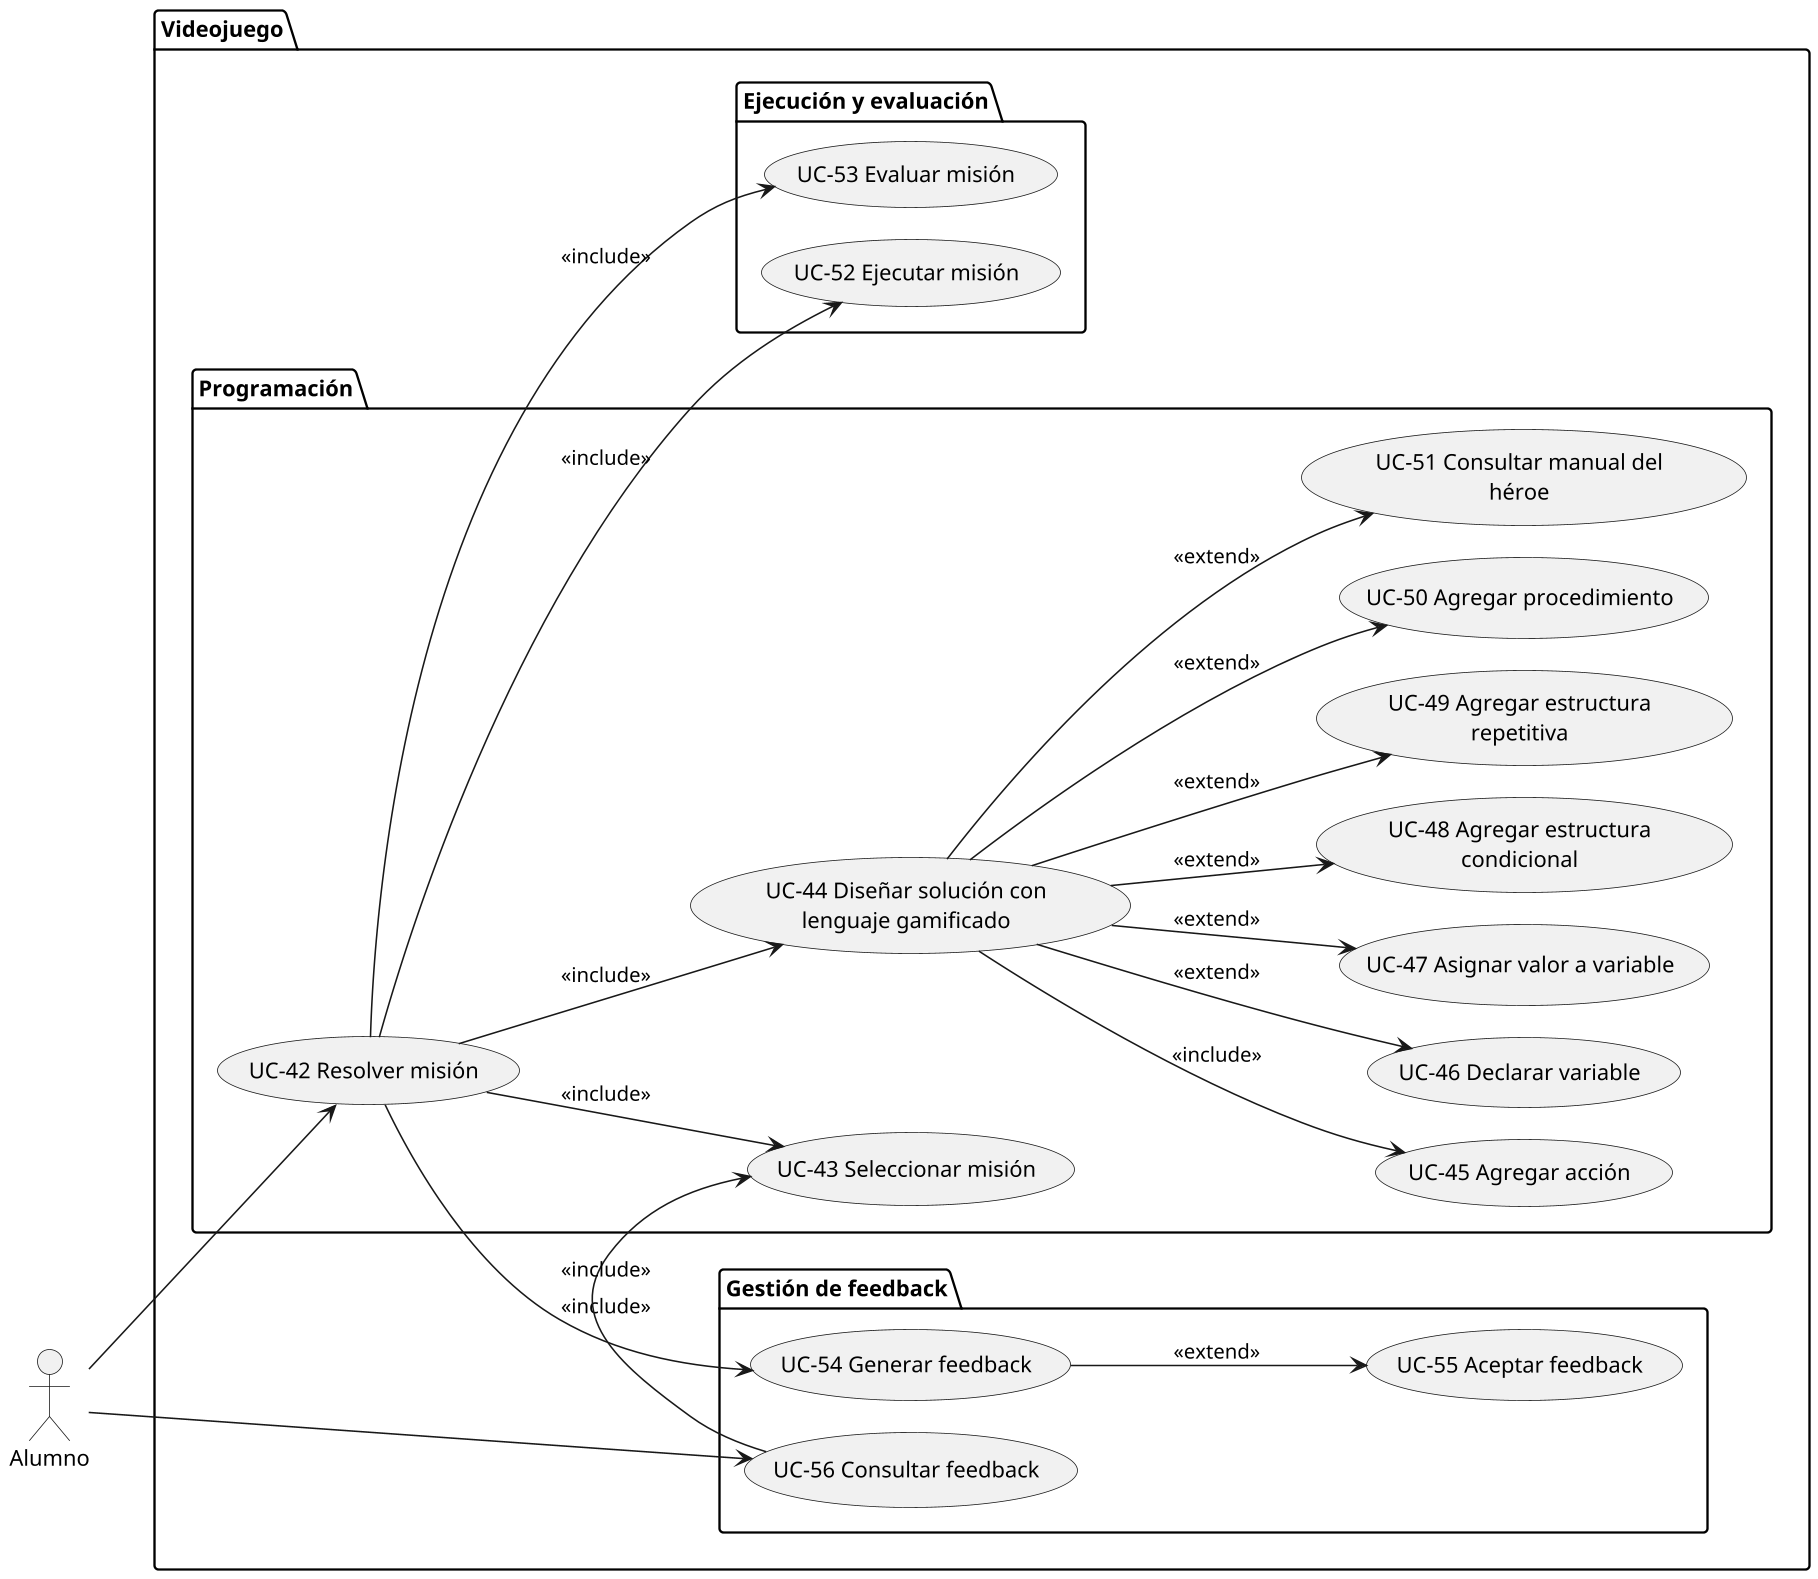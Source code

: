 @startuml SUBSISTEMA_ProgramacionEjecucionEvaluacionFeedback
left to right direction

skinparam dpi 150
skinparam usecasePadding 25
skinparam actorPadding 80
skinparam packagePadding 50
skinparam wrapWidth 200

skinparam nodesep 20
skinparam ranksep 50

actor Alumno

package "Videojuego"{
    package "Ejecución y evaluación"{
        usecase "UC-52 Ejecutar misión" as UC52
        usecase "UC-53 Evaluar misión" as UC53
    }
    package "Gestión de feedback"{
        usecase "UC-54 Generar feedback" as UC54
        usecase "UC-55 Aceptar feedback" as UC55
        usecase "UC-56 Consultar feedback" as UC56
    }
    package "Programación"{
        usecase "UC-42 Resolver misión" as UC42
        usecase "UC-43 Seleccionar misión" as UC43
        usecase "UC-44 Diseñar solución con lenguaje gamificado" as UC44
        usecase "UC-45 Agregar acción" as UC45
        usecase "UC-46 Declarar variable" as UC46
        usecase "UC-47 Asignar valor a variable" as UC47
        usecase "UC-48 Agregar estructura condicional" as UC48
        usecase "UC-49 Agregar estructura repetitiva" as UC49
        usecase "UC-50 Agregar procedimiento" as UC50
        usecase "UC-51 Consultar manual del héroe" as UC51
    }
    
}

Alumno --> UC42

UC44 --> UC45 : <<include>>
UC44 --> UC46 : <<extend>>
UC44 --> UC47 : <<extend>>
UC44 --> UC48 : <<extend>>
UC44 --> UC49 : <<extend>>
UC44 --> UC50 : <<extend>>
UC44 --> UC51 : <<extend>>

UC42 --> UC43 : <<include>>
UC42 --> UC44 : <<include>>
UC42 --> UC52 : <<include>>
UC42 --> UC53 : <<include>>
UC42 --> UC54 : <<include>>

UC54 --> UC55 : <<extend>>
Alumno --> UC56
UC56 --> UC43 : <<include>>

@enduml